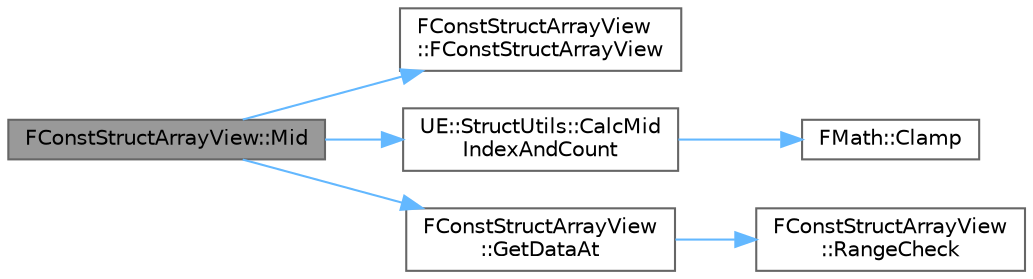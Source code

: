 digraph "FConstStructArrayView::Mid"
{
 // INTERACTIVE_SVG=YES
 // LATEX_PDF_SIZE
  bgcolor="transparent";
  edge [fontname=Helvetica,fontsize=10,labelfontname=Helvetica,labelfontsize=10];
  node [fontname=Helvetica,fontsize=10,shape=box,height=0.2,width=0.4];
  rankdir="LR";
  Node1 [id="Node000001",label="FConstStructArrayView::Mid",height=0.2,width=0.4,color="gray40", fillcolor="grey60", style="filled", fontcolor="black",tooltip="Returns the middle part of the view by taking up to the given number of elements from the given posit..."];
  Node1 -> Node2 [id="edge1_Node000001_Node000002",color="steelblue1",style="solid",tooltip=" "];
  Node2 [id="Node000002",label="FConstStructArrayView\l::FConstStructArrayView",height=0.2,width=0.4,color="grey40", fillcolor="white", style="filled",URL="$d5/d8f/structFConstStructArrayView.html#a03898f02c52b64943a564d42590c0748",tooltip=" "];
  Node1 -> Node3 [id="edge2_Node000001_Node000003",color="steelblue1",style="solid",tooltip=" "];
  Node3 [id="Node000003",label="UE::StructUtils::CalcMid\lIndexAndCount",height=0.2,width=0.4,color="grey40", fillcolor="white", style="filled",URL="$da/db6/namespaceUE_1_1StructUtils.html#a3ec1b6b5e7497901ce0a8f5b7ecd36f4",tooltip="Returns the middle part of an array or view by taking up to the given number of elements from the giv..."];
  Node3 -> Node4 [id="edge3_Node000003_Node000004",color="steelblue1",style="solid",tooltip=" "];
  Node4 [id="Node000004",label="FMath::Clamp",height=0.2,width=0.4,color="grey40", fillcolor="white", style="filled",URL="$dc/d20/structFMath.html#a7dbca5929b2ea7f13304eb4c927dab6c",tooltip="Clamps X to be between Min and Max, inclusive."];
  Node1 -> Node5 [id="edge4_Node000001_Node000005",color="steelblue1",style="solid",tooltip=" "];
  Node5 [id="Node000005",label="FConstStructArrayView\l::GetDataAt",height=0.2,width=0.4,color="grey40", fillcolor="white", style="filled",URL="$d5/d8f/structFConstStructArrayView.html#a951712c420c15314693d5eba7507f6ad",tooltip="Helper function for returning a pointer to an element in the array."];
  Node5 -> Node6 [id="edge5_Node000005_Node000006",color="steelblue1",style="solid",tooltip=" "];
  Node6 [id="Node000006",label="FConstStructArrayView\l::RangeCheck",height=0.2,width=0.4,color="grey40", fillcolor="white", style="filled",URL="$d5/d8f/structFConstStructArrayView.html#a86d63f1ac64fb5acbd18a934701e8e7d",tooltip="Checks if index is in array range."];
}
